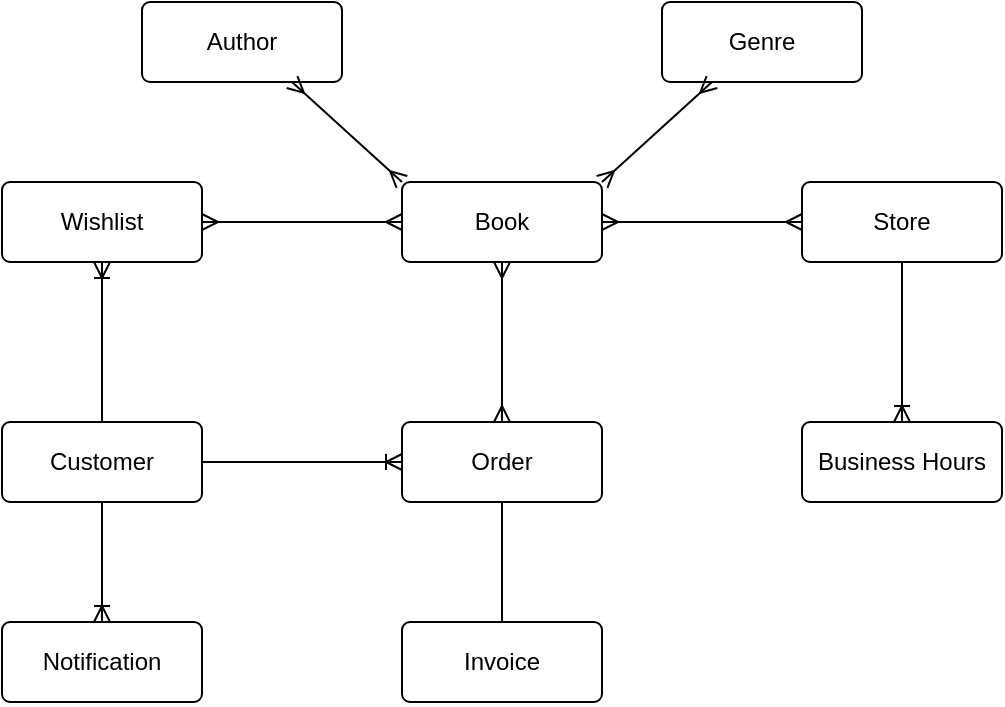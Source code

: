 <mxfile version="21.0.2" type="device"><diagram name="Page-1" id="_BIyBDIBijrI8OcMOsPV"><mxGraphModel dx="1434" dy="746" grid="1" gridSize="10" guides="1" tooltips="1" connect="1" arrows="1" fold="1" page="1" pageScale="1" pageWidth="850" pageHeight="1100" math="0" shadow="0"><root><mxCell id="0"/><mxCell id="1" parent="0"/><mxCell id="HMHAjcLV3ucdggzDURno-1" value="Customer" style="rounded=1;arcSize=10;whiteSpace=wrap;html=1;align=center;" parent="1" vertex="1"><mxGeometry x="100" y="280" width="100" height="40" as="geometry"/></mxCell><mxCell id="HMHAjcLV3ucdggzDURno-2" value="Wishlist" style="rounded=1;arcSize=10;whiteSpace=wrap;html=1;align=center;" parent="1" vertex="1"><mxGeometry x="100" y="160" width="100" height="40" as="geometry"/></mxCell><mxCell id="HMHAjcLV3ucdggzDURno-3" value="" style="fontSize=12;html=1;endArrow=ERoneToMany;rounded=0;exitX=0.5;exitY=0;exitDx=0;exitDy=0;entryX=0.5;entryY=1;entryDx=0;entryDy=0;" parent="1" source="HMHAjcLV3ucdggzDURno-1" target="HMHAjcLV3ucdggzDURno-2" edge="1"><mxGeometry width="100" height="100" relative="1" as="geometry"><mxPoint x="250" y="310" as="sourcePoint"/><mxPoint x="350" y="220" as="targetPoint"/></mxGeometry></mxCell><mxCell id="HMHAjcLV3ucdggzDURno-8" style="rounded=0;orthogonalLoop=1;jettySize=auto;html=1;exitX=0.5;exitY=1;exitDx=0;exitDy=0;entryX=0.5;entryY=1;entryDx=0;entryDy=0;endArrow=none;endFill=0;" parent="1" source="HMHAjcLV3ucdggzDURno-5" target="HMHAjcLV3ucdggzDURno-7" edge="1"><mxGeometry relative="1" as="geometry"/></mxCell><mxCell id="HMHAjcLV3ucdggzDURno-5" value="Order" style="rounded=1;arcSize=10;whiteSpace=wrap;html=1;align=center;" parent="1" vertex="1"><mxGeometry x="300" y="280" width="100" height="40" as="geometry"/></mxCell><mxCell id="HMHAjcLV3ucdggzDURno-6" value="" style="fontSize=12;html=1;endArrow=ERoneToMany;rounded=0;exitX=1;exitY=0.5;exitDx=0;exitDy=0;entryX=0;entryY=0.5;entryDx=0;entryDy=0;" parent="1" source="HMHAjcLV3ucdggzDURno-1" target="HMHAjcLV3ucdggzDURno-5" edge="1"><mxGeometry width="100" height="100" relative="1" as="geometry"><mxPoint x="260" y="335" as="sourcePoint"/><mxPoint x="260" y="265" as="targetPoint"/></mxGeometry></mxCell><mxCell id="HMHAjcLV3ucdggzDURno-7" value="Invoice" style="rounded=1;arcSize=10;whiteSpace=wrap;html=1;align=center;" parent="1" vertex="1"><mxGeometry x="300" y="380" width="100" height="40" as="geometry"/></mxCell><mxCell id="HMHAjcLV3ucdggzDURno-9" value="Book" style="rounded=1;arcSize=10;whiteSpace=wrap;html=1;align=center;" parent="1" vertex="1"><mxGeometry x="300" y="160" width="100" height="40" as="geometry"/></mxCell><mxCell id="HMHAjcLV3ucdggzDURno-10" value="" style="fontSize=12;html=1;endArrow=ERmany;startArrow=ERmany;rounded=0;entryX=0.5;entryY=0;entryDx=0;entryDy=0;" parent="1" target="HMHAjcLV3ucdggzDURno-5" edge="1"><mxGeometry width="100" height="100" relative="1" as="geometry"><mxPoint x="350" y="200" as="sourcePoint"/><mxPoint x="460" y="460" as="targetPoint"/></mxGeometry></mxCell><mxCell id="HMHAjcLV3ucdggzDURno-11" value="" style="fontSize=12;html=1;endArrow=ERmany;startArrow=ERmany;rounded=0;entryX=1;entryY=0.5;entryDx=0;entryDy=0;exitX=0;exitY=0.5;exitDx=0;exitDy=0;" parent="1" source="HMHAjcLV3ucdggzDURno-9" target="HMHAjcLV3ucdggzDURno-2" edge="1"><mxGeometry width="100" height="100" relative="1" as="geometry"><mxPoint x="240" y="160" as="sourcePoint"/><mxPoint x="240" y="240" as="targetPoint"/></mxGeometry></mxCell><mxCell id="HMHAjcLV3ucdggzDURno-12" value="Store" style="rounded=1;arcSize=10;whiteSpace=wrap;html=1;align=center;" parent="1" vertex="1"><mxGeometry x="500" y="160" width="100" height="40" as="geometry"/></mxCell><mxCell id="HMHAjcLV3ucdggzDURno-13" value="" style="fontSize=12;html=1;endArrow=ERmany;startArrow=ERmany;rounded=0;entryX=1;entryY=0.5;entryDx=0;entryDy=0;exitX=0;exitY=0.5;exitDx=0;exitDy=0;" parent="1" source="HMHAjcLV3ucdggzDURno-12" target="HMHAjcLV3ucdggzDURno-9" edge="1"><mxGeometry width="100" height="100" relative="1" as="geometry"><mxPoint x="440" y="150" as="sourcePoint"/><mxPoint x="440" y="230" as="targetPoint"/></mxGeometry></mxCell><mxCell id="HMHAjcLV3ucdggzDURno-14" value="Author" style="rounded=1;arcSize=10;whiteSpace=wrap;html=1;align=center;" parent="1" vertex="1"><mxGeometry x="170" y="70" width="100" height="40" as="geometry"/></mxCell><mxCell id="HMHAjcLV3ucdggzDURno-15" value="Genre" style="rounded=1;arcSize=10;whiteSpace=wrap;html=1;align=center;" parent="1" vertex="1"><mxGeometry x="430" y="70" width="100" height="40" as="geometry"/></mxCell><mxCell id="HMHAjcLV3ucdggzDURno-16" value="" style="fontSize=12;html=1;endArrow=ERmany;startArrow=ERmany;rounded=0;entryX=1;entryY=0;entryDx=0;entryDy=0;exitX=0.25;exitY=1;exitDx=0;exitDy=0;" parent="1" source="HMHAjcLV3ucdggzDURno-15" target="HMHAjcLV3ucdggzDURno-9" edge="1"><mxGeometry width="100" height="100" relative="1" as="geometry"><mxPoint x="460" y="140" as="sourcePoint"/><mxPoint x="360" y="140" as="targetPoint"/></mxGeometry></mxCell><mxCell id="HMHAjcLV3ucdggzDURno-17" value="" style="fontSize=12;html=1;endArrow=ERmany;startArrow=ERmany;rounded=0;entryX=0;entryY=0;entryDx=0;entryDy=0;exitX=0.75;exitY=1;exitDx=0;exitDy=0;" parent="1" source="HMHAjcLV3ucdggzDURno-14" target="HMHAjcLV3ucdggzDURno-9" edge="1"><mxGeometry width="100" height="100" relative="1" as="geometry"><mxPoint x="300" y="110" as="sourcePoint"/><mxPoint x="245" y="160" as="targetPoint"/></mxGeometry></mxCell><mxCell id="rN3wfDOZcwAXQqu3Dut--1" value="Notification" style="rounded=1;arcSize=10;whiteSpace=wrap;html=1;align=center;" vertex="1" parent="1"><mxGeometry x="100" y="380" width="100" height="40" as="geometry"/></mxCell><mxCell id="rN3wfDOZcwAXQqu3Dut--2" value="" style="fontSize=12;html=1;endArrow=ERoneToMany;rounded=0;exitX=0.5;exitY=1;exitDx=0;exitDy=0;entryX=0.5;entryY=0;entryDx=0;entryDy=0;" edge="1" parent="1" source="HMHAjcLV3ucdggzDURno-1" target="rN3wfDOZcwAXQqu3Dut--1"><mxGeometry width="100" height="100" relative="1" as="geometry"><mxPoint x="150" y="350" as="sourcePoint"/><mxPoint x="250" y="350" as="targetPoint"/></mxGeometry></mxCell><mxCell id="rN3wfDOZcwAXQqu3Dut--3" value="Business Hours" style="rounded=1;arcSize=10;whiteSpace=wrap;html=1;align=center;" vertex="1" parent="1"><mxGeometry x="500" y="280" width="100" height="40" as="geometry"/></mxCell><mxCell id="rN3wfDOZcwAXQqu3Dut--4" value="" style="fontSize=12;html=1;endArrow=ERoneToMany;rounded=0;exitX=0.5;exitY=1;exitDx=0;exitDy=0;entryX=0.5;entryY=0;entryDx=0;entryDy=0;" edge="1" parent="1" source="HMHAjcLV3ucdggzDURno-12" target="rN3wfDOZcwAXQqu3Dut--3"><mxGeometry width="100" height="100" relative="1" as="geometry"><mxPoint x="500" y="240" as="sourcePoint"/><mxPoint x="600" y="240" as="targetPoint"/></mxGeometry></mxCell></root></mxGraphModel></diagram></mxfile>